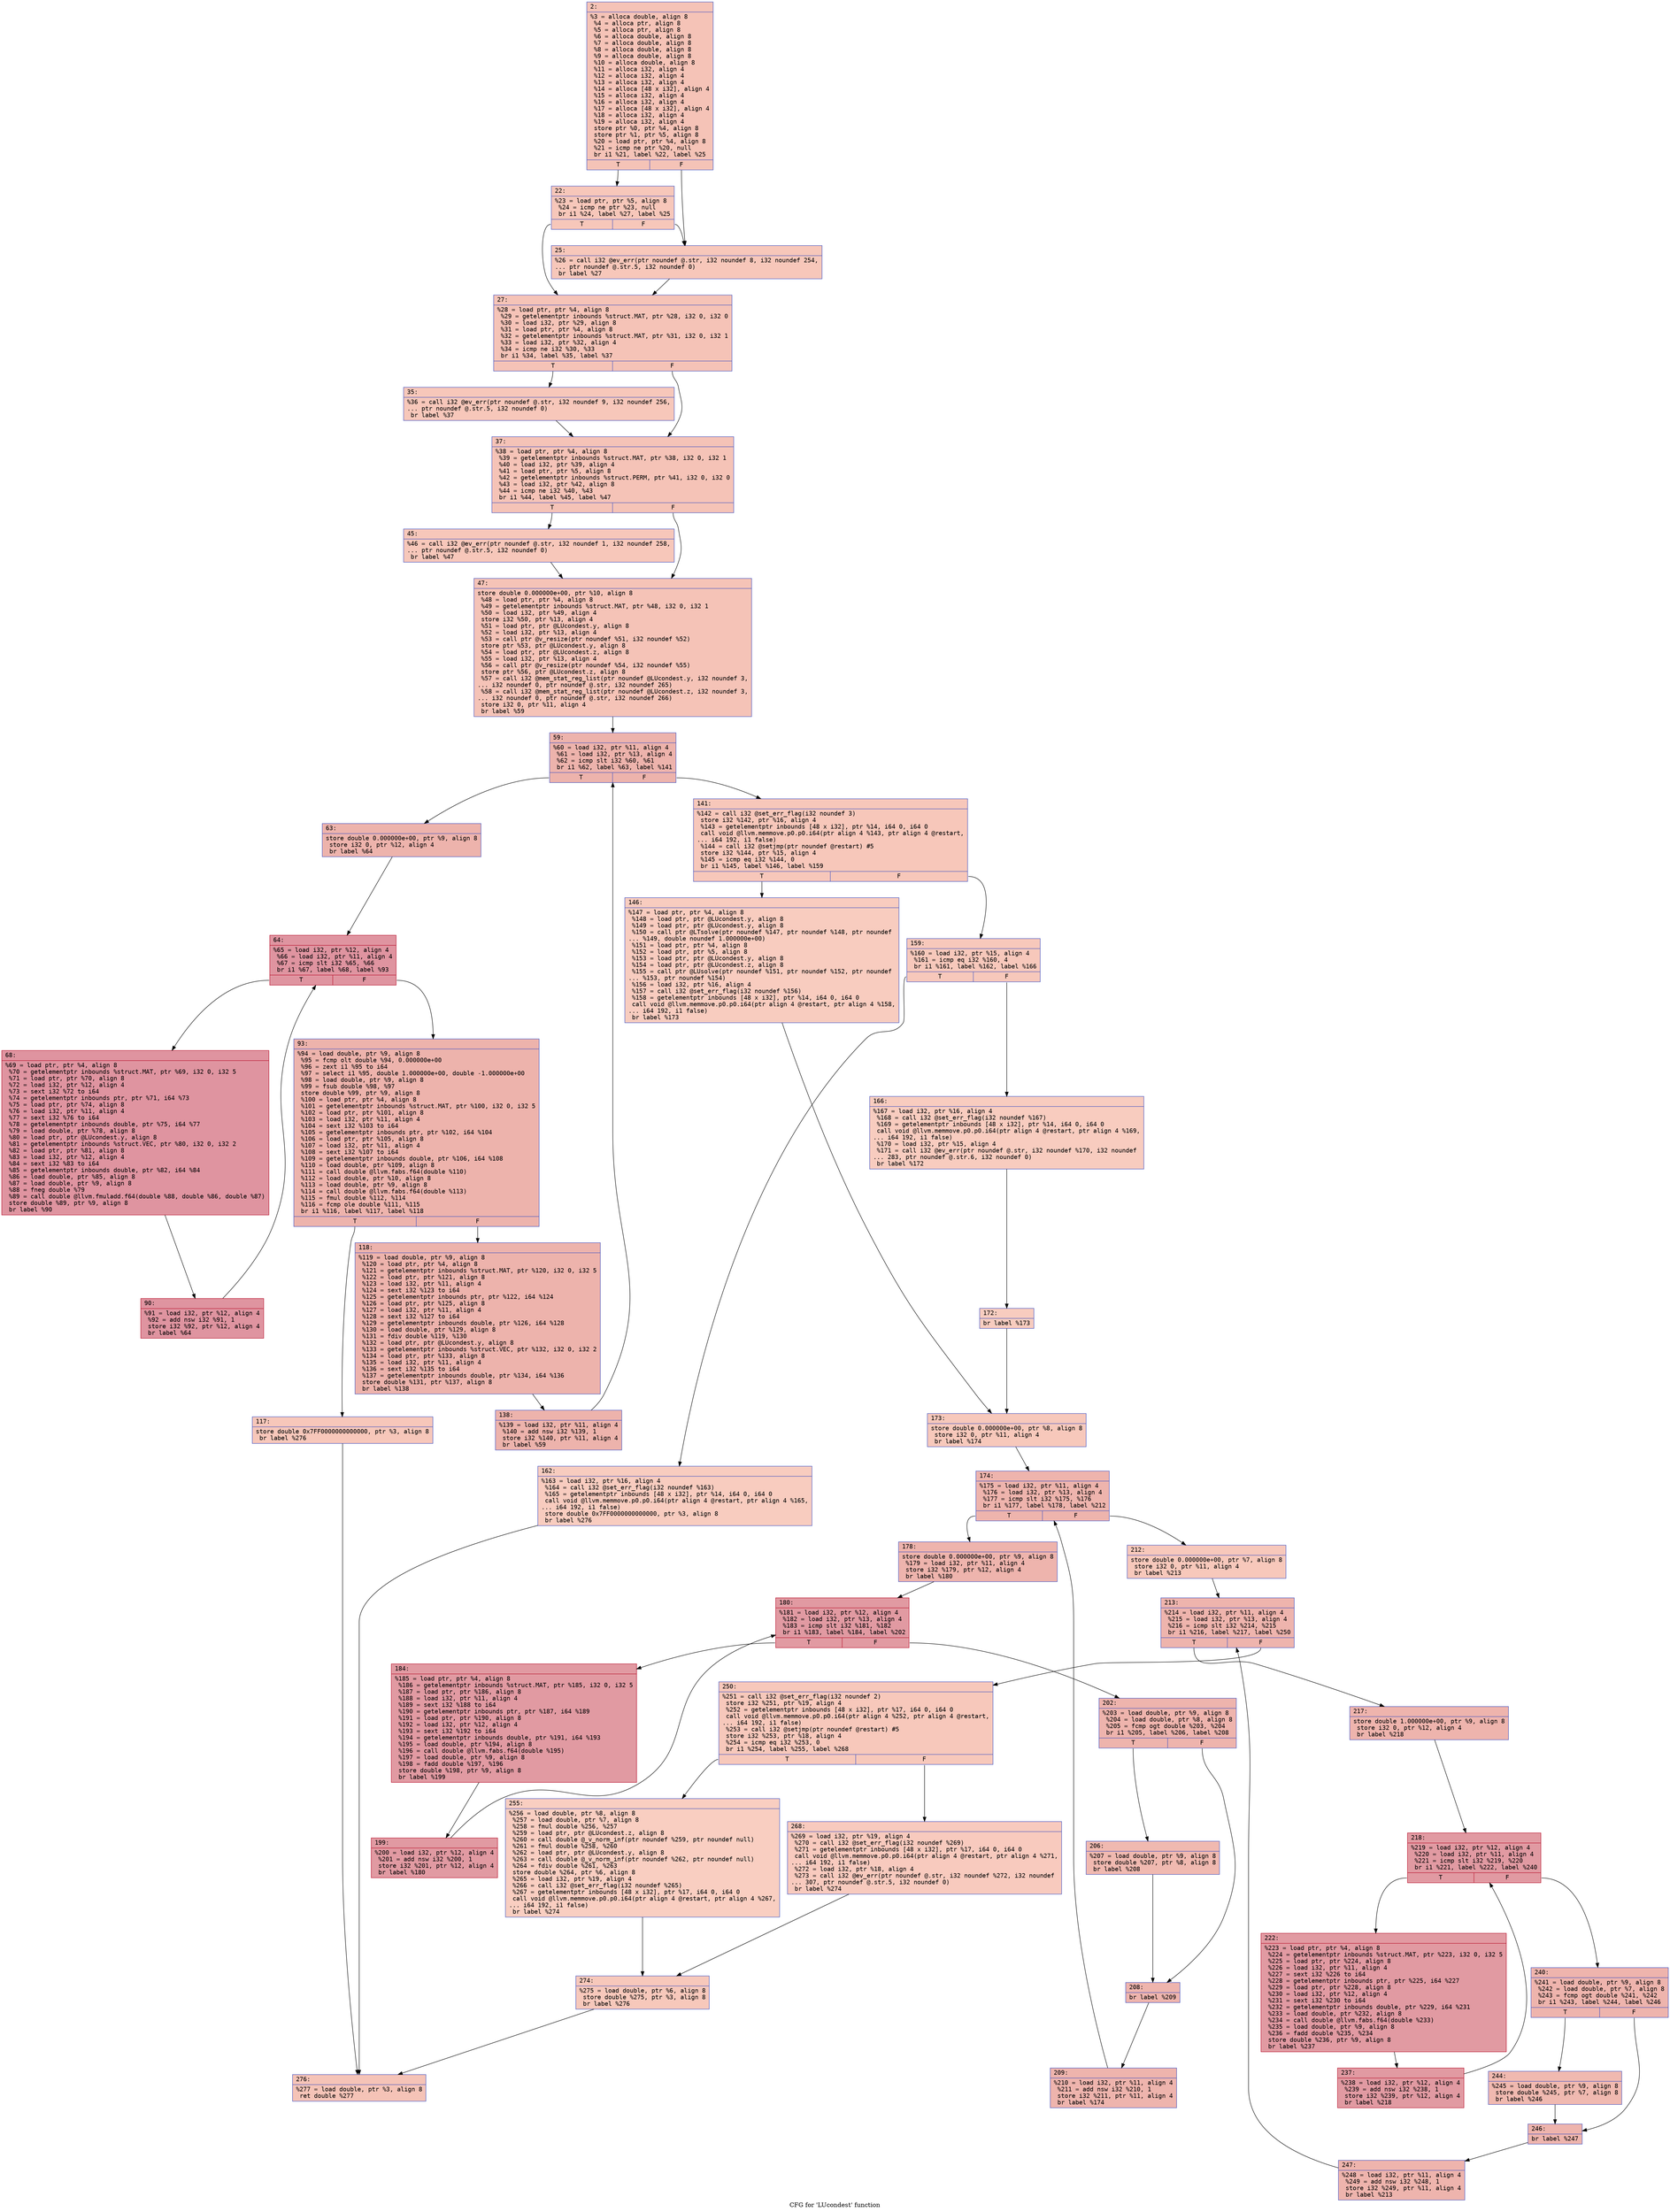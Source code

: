 digraph "CFG for 'LUcondest' function" {
	label="CFG for 'LUcondest' function";

	Node0x600002403bb0 [shape=record,color="#3d50c3ff", style=filled, fillcolor="#e8765c70" fontname="Courier",label="{2:\l|  %3 = alloca double, align 8\l  %4 = alloca ptr, align 8\l  %5 = alloca ptr, align 8\l  %6 = alloca double, align 8\l  %7 = alloca double, align 8\l  %8 = alloca double, align 8\l  %9 = alloca double, align 8\l  %10 = alloca double, align 8\l  %11 = alloca i32, align 4\l  %12 = alloca i32, align 4\l  %13 = alloca i32, align 4\l  %14 = alloca [48 x i32], align 4\l  %15 = alloca i32, align 4\l  %16 = alloca i32, align 4\l  %17 = alloca [48 x i32], align 4\l  %18 = alloca i32, align 4\l  %19 = alloca i32, align 4\l  store ptr %0, ptr %4, align 8\l  store ptr %1, ptr %5, align 8\l  %20 = load ptr, ptr %4, align 8\l  %21 = icmp ne ptr %20, null\l  br i1 %21, label %22, label %25\l|{<s0>T|<s1>F}}"];
	Node0x600002403bb0:s0 -> Node0x600002403c00[tooltip="2 -> 22\nProbability 62.50%" ];
	Node0x600002403bb0:s1 -> Node0x600002403c50[tooltip="2 -> 25\nProbability 37.50%" ];
	Node0x600002403c00 [shape=record,color="#3d50c3ff", style=filled, fillcolor="#ec7f6370" fontname="Courier",label="{22:\l|  %23 = load ptr, ptr %5, align 8\l  %24 = icmp ne ptr %23, null\l  br i1 %24, label %27, label %25\l|{<s0>T|<s1>F}}"];
	Node0x600002403c00:s0 -> Node0x600002403ca0[tooltip="22 -> 27\nProbability 62.50%" ];
	Node0x600002403c00:s1 -> Node0x600002403c50[tooltip="22 -> 25\nProbability 37.50%" ];
	Node0x600002403c50 [shape=record,color="#3d50c3ff", style=filled, fillcolor="#ec7f6370" fontname="Courier",label="{25:\l|  %26 = call i32 @ev_err(ptr noundef @.str, i32 noundef 8, i32 noundef 254,\l... ptr noundef @.str.5, i32 noundef 0)\l  br label %27\l}"];
	Node0x600002403c50 -> Node0x600002403ca0[tooltip="25 -> 27\nProbability 100.00%" ];
	Node0x600002403ca0 [shape=record,color="#3d50c3ff", style=filled, fillcolor="#e8765c70" fontname="Courier",label="{27:\l|  %28 = load ptr, ptr %4, align 8\l  %29 = getelementptr inbounds %struct.MAT, ptr %28, i32 0, i32 0\l  %30 = load i32, ptr %29, align 8\l  %31 = load ptr, ptr %4, align 8\l  %32 = getelementptr inbounds %struct.MAT, ptr %31, i32 0, i32 1\l  %33 = load i32, ptr %32, align 4\l  %34 = icmp ne i32 %30, %33\l  br i1 %34, label %35, label %37\l|{<s0>T|<s1>F}}"];
	Node0x600002403ca0:s0 -> Node0x600002403cf0[tooltip="27 -> 35\nProbability 50.00%" ];
	Node0x600002403ca0:s1 -> Node0x600002403d40[tooltip="27 -> 37\nProbability 50.00%" ];
	Node0x600002403cf0 [shape=record,color="#3d50c3ff", style=filled, fillcolor="#ec7f6370" fontname="Courier",label="{35:\l|  %36 = call i32 @ev_err(ptr noundef @.str, i32 noundef 9, i32 noundef 256,\l... ptr noundef @.str.5, i32 noundef 0)\l  br label %37\l}"];
	Node0x600002403cf0 -> Node0x600002403d40[tooltip="35 -> 37\nProbability 100.00%" ];
	Node0x600002403d40 [shape=record,color="#3d50c3ff", style=filled, fillcolor="#e8765c70" fontname="Courier",label="{37:\l|  %38 = load ptr, ptr %4, align 8\l  %39 = getelementptr inbounds %struct.MAT, ptr %38, i32 0, i32 1\l  %40 = load i32, ptr %39, align 4\l  %41 = load ptr, ptr %5, align 8\l  %42 = getelementptr inbounds %struct.PERM, ptr %41, i32 0, i32 0\l  %43 = load i32, ptr %42, align 8\l  %44 = icmp ne i32 %40, %43\l  br i1 %44, label %45, label %47\l|{<s0>T|<s1>F}}"];
	Node0x600002403d40:s0 -> Node0x600002403d90[tooltip="37 -> 45\nProbability 50.00%" ];
	Node0x600002403d40:s1 -> Node0x600002403de0[tooltip="37 -> 47\nProbability 50.00%" ];
	Node0x600002403d90 [shape=record,color="#3d50c3ff", style=filled, fillcolor="#ec7f6370" fontname="Courier",label="{45:\l|  %46 = call i32 @ev_err(ptr noundef @.str, i32 noundef 1, i32 noundef 258,\l... ptr noundef @.str.5, i32 noundef 0)\l  br label %47\l}"];
	Node0x600002403d90 -> Node0x600002403de0[tooltip="45 -> 47\nProbability 100.00%" ];
	Node0x600002403de0 [shape=record,color="#3d50c3ff", style=filled, fillcolor="#e8765c70" fontname="Courier",label="{47:\l|  store double 0.000000e+00, ptr %10, align 8\l  %48 = load ptr, ptr %4, align 8\l  %49 = getelementptr inbounds %struct.MAT, ptr %48, i32 0, i32 1\l  %50 = load i32, ptr %49, align 4\l  store i32 %50, ptr %13, align 4\l  %51 = load ptr, ptr @LUcondest.y, align 8\l  %52 = load i32, ptr %13, align 4\l  %53 = call ptr @v_resize(ptr noundef %51, i32 noundef %52)\l  store ptr %53, ptr @LUcondest.y, align 8\l  %54 = load ptr, ptr @LUcondest.z, align 8\l  %55 = load i32, ptr %13, align 4\l  %56 = call ptr @v_resize(ptr noundef %54, i32 noundef %55)\l  store ptr %56, ptr @LUcondest.z, align 8\l  %57 = call i32 @mem_stat_reg_list(ptr noundef @LUcondest.y, i32 noundef 3,\l... i32 noundef 0, ptr noundef @.str, i32 noundef 265)\l  %58 = call i32 @mem_stat_reg_list(ptr noundef @LUcondest.z, i32 noundef 3,\l... i32 noundef 0, ptr noundef @.str, i32 noundef 266)\l  store i32 0, ptr %11, align 4\l  br label %59\l}"];
	Node0x600002403de0 -> Node0x600002403e30[tooltip="47 -> 59\nProbability 100.00%" ];
	Node0x600002403e30 [shape=record,color="#3d50c3ff", style=filled, fillcolor="#d6524470" fontname="Courier",label="{59:\l|  %60 = load i32, ptr %11, align 4\l  %61 = load i32, ptr %13, align 4\l  %62 = icmp slt i32 %60, %61\l  br i1 %62, label %63, label %141\l|{<s0>T|<s1>F}}"];
	Node0x600002403e30:s0 -> Node0x600002403e80[tooltip="59 -> 63\nProbability 96.88%" ];
	Node0x600002403e30:s1 -> Node0x600002404140[tooltip="59 -> 141\nProbability 3.12%" ];
	Node0x600002403e80 [shape=record,color="#3d50c3ff", style=filled, fillcolor="#d6524470" fontname="Courier",label="{63:\l|  store double 0.000000e+00, ptr %9, align 8\l  store i32 0, ptr %12, align 4\l  br label %64\l}"];
	Node0x600002403e80 -> Node0x600002403ed0[tooltip="63 -> 64\nProbability 100.00%" ];
	Node0x600002403ed0 [shape=record,color="#b70d28ff", style=filled, fillcolor="#b70d2870" fontname="Courier",label="{64:\l|  %65 = load i32, ptr %12, align 4\l  %66 = load i32, ptr %11, align 4\l  %67 = icmp slt i32 %65, %66\l  br i1 %67, label %68, label %93\l|{<s0>T|<s1>F}}"];
	Node0x600002403ed0:s0 -> Node0x600002403f20[tooltip="64 -> 68\nProbability 96.88%" ];
	Node0x600002403ed0:s1 -> Node0x600002404000[tooltip="64 -> 93\nProbability 3.12%" ];
	Node0x600002403f20 [shape=record,color="#b70d28ff", style=filled, fillcolor="#b70d2870" fontname="Courier",label="{68:\l|  %69 = load ptr, ptr %4, align 8\l  %70 = getelementptr inbounds %struct.MAT, ptr %69, i32 0, i32 5\l  %71 = load ptr, ptr %70, align 8\l  %72 = load i32, ptr %12, align 4\l  %73 = sext i32 %72 to i64\l  %74 = getelementptr inbounds ptr, ptr %71, i64 %73\l  %75 = load ptr, ptr %74, align 8\l  %76 = load i32, ptr %11, align 4\l  %77 = sext i32 %76 to i64\l  %78 = getelementptr inbounds double, ptr %75, i64 %77\l  %79 = load double, ptr %78, align 8\l  %80 = load ptr, ptr @LUcondest.y, align 8\l  %81 = getelementptr inbounds %struct.VEC, ptr %80, i32 0, i32 2\l  %82 = load ptr, ptr %81, align 8\l  %83 = load i32, ptr %12, align 4\l  %84 = sext i32 %83 to i64\l  %85 = getelementptr inbounds double, ptr %82, i64 %84\l  %86 = load double, ptr %85, align 8\l  %87 = load double, ptr %9, align 8\l  %88 = fneg double %79\l  %89 = call double @llvm.fmuladd.f64(double %88, double %86, double %87)\l  store double %89, ptr %9, align 8\l  br label %90\l}"];
	Node0x600002403f20 -> Node0x600002403f70[tooltip="68 -> 90\nProbability 100.00%" ];
	Node0x600002403f70 [shape=record,color="#b70d28ff", style=filled, fillcolor="#b70d2870" fontname="Courier",label="{90:\l|  %91 = load i32, ptr %12, align 4\l  %92 = add nsw i32 %91, 1\l  store i32 %92, ptr %12, align 4\l  br label %64\l}"];
	Node0x600002403f70 -> Node0x600002403ed0[tooltip="90 -> 64\nProbability 100.00%" ];
	Node0x600002404000 [shape=record,color="#3d50c3ff", style=filled, fillcolor="#d6524470" fontname="Courier",label="{93:\l|  %94 = load double, ptr %9, align 8\l  %95 = fcmp olt double %94, 0.000000e+00\l  %96 = zext i1 %95 to i64\l  %97 = select i1 %95, double 1.000000e+00, double -1.000000e+00\l  %98 = load double, ptr %9, align 8\l  %99 = fsub double %98, %97\l  store double %99, ptr %9, align 8\l  %100 = load ptr, ptr %4, align 8\l  %101 = getelementptr inbounds %struct.MAT, ptr %100, i32 0, i32 5\l  %102 = load ptr, ptr %101, align 8\l  %103 = load i32, ptr %11, align 4\l  %104 = sext i32 %103 to i64\l  %105 = getelementptr inbounds ptr, ptr %102, i64 %104\l  %106 = load ptr, ptr %105, align 8\l  %107 = load i32, ptr %11, align 4\l  %108 = sext i32 %107 to i64\l  %109 = getelementptr inbounds double, ptr %106, i64 %108\l  %110 = load double, ptr %109, align 8\l  %111 = call double @llvm.fabs.f64(double %110)\l  %112 = load double, ptr %10, align 8\l  %113 = load double, ptr %9, align 8\l  %114 = call double @llvm.fabs.f64(double %113)\l  %115 = fmul double %112, %114\l  %116 = fcmp ole double %111, %115\l  br i1 %116, label %117, label %118\l|{<s0>T|<s1>F}}"];
	Node0x600002404000:s0 -> Node0x600002404050[tooltip="93 -> 117\nProbability 3.12%" ];
	Node0x600002404000:s1 -> Node0x6000024040a0[tooltip="93 -> 118\nProbability 96.88%" ];
	Node0x600002404050 [shape=record,color="#3d50c3ff", style=filled, fillcolor="#ec7f6370" fontname="Courier",label="{117:\l|  store double 0x7FF0000000000000, ptr %3, align 8\l  br label %276\l}"];
	Node0x600002404050 -> Node0x600002404aa0[tooltip="117 -> 276\nProbability 100.00%" ];
	Node0x6000024040a0 [shape=record,color="#3d50c3ff", style=filled, fillcolor="#d6524470" fontname="Courier",label="{118:\l|  %119 = load double, ptr %9, align 8\l  %120 = load ptr, ptr %4, align 8\l  %121 = getelementptr inbounds %struct.MAT, ptr %120, i32 0, i32 5\l  %122 = load ptr, ptr %121, align 8\l  %123 = load i32, ptr %11, align 4\l  %124 = sext i32 %123 to i64\l  %125 = getelementptr inbounds ptr, ptr %122, i64 %124\l  %126 = load ptr, ptr %125, align 8\l  %127 = load i32, ptr %11, align 4\l  %128 = sext i32 %127 to i64\l  %129 = getelementptr inbounds double, ptr %126, i64 %128\l  %130 = load double, ptr %129, align 8\l  %131 = fdiv double %119, %130\l  %132 = load ptr, ptr @LUcondest.y, align 8\l  %133 = getelementptr inbounds %struct.VEC, ptr %132, i32 0, i32 2\l  %134 = load ptr, ptr %133, align 8\l  %135 = load i32, ptr %11, align 4\l  %136 = sext i32 %135 to i64\l  %137 = getelementptr inbounds double, ptr %134, i64 %136\l  store double %131, ptr %137, align 8\l  br label %138\l}"];
	Node0x6000024040a0 -> Node0x6000024040f0[tooltip="118 -> 138\nProbability 100.00%" ];
	Node0x6000024040f0 [shape=record,color="#3d50c3ff", style=filled, fillcolor="#d6524470" fontname="Courier",label="{138:\l|  %139 = load i32, ptr %11, align 4\l  %140 = add nsw i32 %139, 1\l  store i32 %140, ptr %11, align 4\l  br label %59\l}"];
	Node0x6000024040f0 -> Node0x600002403e30[tooltip="138 -> 59\nProbability 100.00%" ];
	Node0x600002404140 [shape=record,color="#3d50c3ff", style=filled, fillcolor="#ec7f6370" fontname="Courier",label="{141:\l|  %142 = call i32 @set_err_flag(i32 noundef 3)\l  store i32 %142, ptr %16, align 4\l  %143 = getelementptr inbounds [48 x i32], ptr %14, i64 0, i64 0\l  call void @llvm.memmove.p0.p0.i64(ptr align 4 %143, ptr align 4 @restart,\l... i64 192, i1 false)\l  %144 = call i32 @setjmp(ptr noundef @restart) #5\l  store i32 %144, ptr %15, align 4\l  %145 = icmp eq i32 %144, 0\l  br i1 %145, label %146, label %159\l|{<s0>T|<s1>F}}"];
	Node0x600002404140:s0 -> Node0x600002404190[tooltip="141 -> 146\nProbability 37.50%" ];
	Node0x600002404140:s1 -> Node0x6000024041e0[tooltip="141 -> 159\nProbability 62.50%" ];
	Node0x600002404190 [shape=record,color="#3d50c3ff", style=filled, fillcolor="#f08b6e70" fontname="Courier",label="{146:\l|  %147 = load ptr, ptr %4, align 8\l  %148 = load ptr, ptr @LUcondest.y, align 8\l  %149 = load ptr, ptr @LUcondest.y, align 8\l  %150 = call ptr @LTsolve(ptr noundef %147, ptr noundef %148, ptr noundef\l... %149, double noundef 1.000000e+00)\l  %151 = load ptr, ptr %4, align 8\l  %152 = load ptr, ptr %5, align 8\l  %153 = load ptr, ptr @LUcondest.y, align 8\l  %154 = load ptr, ptr @LUcondest.z, align 8\l  %155 = call ptr @LUsolve(ptr noundef %151, ptr noundef %152, ptr noundef\l... %153, ptr noundef %154)\l  %156 = load i32, ptr %16, align 4\l  %157 = call i32 @set_err_flag(i32 noundef %156)\l  %158 = getelementptr inbounds [48 x i32], ptr %14, i64 0, i64 0\l  call void @llvm.memmove.p0.p0.i64(ptr align 4 @restart, ptr align 4 %158,\l... i64 192, i1 false)\l  br label %173\l}"];
	Node0x600002404190 -> Node0x600002404320[tooltip="146 -> 173\nProbability 100.00%" ];
	Node0x6000024041e0 [shape=record,color="#3d50c3ff", style=filled, fillcolor="#ed836670" fontname="Courier",label="{159:\l|  %160 = load i32, ptr %15, align 4\l  %161 = icmp eq i32 %160, 4\l  br i1 %161, label %162, label %166\l|{<s0>T|<s1>F}}"];
	Node0x6000024041e0:s0 -> Node0x600002404230[tooltip="159 -> 162\nProbability 50.00%" ];
	Node0x6000024041e0:s1 -> Node0x600002404280[tooltip="159 -> 166\nProbability 50.00%" ];
	Node0x600002404230 [shape=record,color="#3d50c3ff", style=filled, fillcolor="#f08b6e70" fontname="Courier",label="{162:\l|  %163 = load i32, ptr %16, align 4\l  %164 = call i32 @set_err_flag(i32 noundef %163)\l  %165 = getelementptr inbounds [48 x i32], ptr %14, i64 0, i64 0\l  call void @llvm.memmove.p0.p0.i64(ptr align 4 @restart, ptr align 4 %165,\l... i64 192, i1 false)\l  store double 0x7FF0000000000000, ptr %3, align 8\l  br label %276\l}"];
	Node0x600002404230 -> Node0x600002404aa0[tooltip="162 -> 276\nProbability 100.00%" ];
	Node0x600002404280 [shape=record,color="#3d50c3ff", style=filled, fillcolor="#f08b6e70" fontname="Courier",label="{166:\l|  %167 = load i32, ptr %16, align 4\l  %168 = call i32 @set_err_flag(i32 noundef %167)\l  %169 = getelementptr inbounds [48 x i32], ptr %14, i64 0, i64 0\l  call void @llvm.memmove.p0.p0.i64(ptr align 4 @restart, ptr align 4 %169,\l... i64 192, i1 false)\l  %170 = load i32, ptr %15, align 4\l  %171 = call i32 @ev_err(ptr noundef @.str, i32 noundef %170, i32 noundef\l... 283, ptr noundef @.str.6, i32 noundef 0)\l  br label %172\l}"];
	Node0x600002404280 -> Node0x6000024042d0[tooltip="166 -> 172\nProbability 100.00%" ];
	Node0x6000024042d0 [shape=record,color="#3d50c3ff", style=filled, fillcolor="#f08b6e70" fontname="Courier",label="{172:\l|  br label %173\l}"];
	Node0x6000024042d0 -> Node0x600002404320[tooltip="172 -> 173\nProbability 100.00%" ];
	Node0x600002404320 [shape=record,color="#3d50c3ff", style=filled, fillcolor="#ed836670" fontname="Courier",label="{173:\l|  store double 0.000000e+00, ptr %8, align 8\l  store i32 0, ptr %11, align 4\l  br label %174\l}"];
	Node0x600002404320 -> Node0x600002404370[tooltip="173 -> 174\nProbability 100.00%" ];
	Node0x600002404370 [shape=record,color="#3d50c3ff", style=filled, fillcolor="#d8564670" fontname="Courier",label="{174:\l|  %175 = load i32, ptr %11, align 4\l  %176 = load i32, ptr %13, align 4\l  %177 = icmp slt i32 %175, %176\l  br i1 %177, label %178, label %212\l|{<s0>T|<s1>F}}"];
	Node0x600002404370:s0 -> Node0x6000024043c0[tooltip="174 -> 178\nProbability 96.88%" ];
	Node0x600002404370:s1 -> Node0x600002404640[tooltip="174 -> 212\nProbability 3.12%" ];
	Node0x6000024043c0 [shape=record,color="#3d50c3ff", style=filled, fillcolor="#d8564670" fontname="Courier",label="{178:\l|  store double 0.000000e+00, ptr %9, align 8\l  %179 = load i32, ptr %11, align 4\l  store i32 %179, ptr %12, align 4\l  br label %180\l}"];
	Node0x6000024043c0 -> Node0x600002404410[tooltip="178 -> 180\nProbability 100.00%" ];
	Node0x600002404410 [shape=record,color="#b70d28ff", style=filled, fillcolor="#bb1b2c70" fontname="Courier",label="{180:\l|  %181 = load i32, ptr %12, align 4\l  %182 = load i32, ptr %13, align 4\l  %183 = icmp slt i32 %181, %182\l  br i1 %183, label %184, label %202\l|{<s0>T|<s1>F}}"];
	Node0x600002404410:s0 -> Node0x600002404460[tooltip="180 -> 184\nProbability 96.88%" ];
	Node0x600002404410:s1 -> Node0x600002404500[tooltip="180 -> 202\nProbability 3.12%" ];
	Node0x600002404460 [shape=record,color="#b70d28ff", style=filled, fillcolor="#bb1b2c70" fontname="Courier",label="{184:\l|  %185 = load ptr, ptr %4, align 8\l  %186 = getelementptr inbounds %struct.MAT, ptr %185, i32 0, i32 5\l  %187 = load ptr, ptr %186, align 8\l  %188 = load i32, ptr %11, align 4\l  %189 = sext i32 %188 to i64\l  %190 = getelementptr inbounds ptr, ptr %187, i64 %189\l  %191 = load ptr, ptr %190, align 8\l  %192 = load i32, ptr %12, align 4\l  %193 = sext i32 %192 to i64\l  %194 = getelementptr inbounds double, ptr %191, i64 %193\l  %195 = load double, ptr %194, align 8\l  %196 = call double @llvm.fabs.f64(double %195)\l  %197 = load double, ptr %9, align 8\l  %198 = fadd double %197, %196\l  store double %198, ptr %9, align 8\l  br label %199\l}"];
	Node0x600002404460 -> Node0x6000024044b0[tooltip="184 -> 199\nProbability 100.00%" ];
	Node0x6000024044b0 [shape=record,color="#b70d28ff", style=filled, fillcolor="#bb1b2c70" fontname="Courier",label="{199:\l|  %200 = load i32, ptr %12, align 4\l  %201 = add nsw i32 %200, 1\l  store i32 %201, ptr %12, align 4\l  br label %180\l}"];
	Node0x6000024044b0 -> Node0x600002404410[tooltip="199 -> 180\nProbability 100.00%" ];
	Node0x600002404500 [shape=record,color="#3d50c3ff", style=filled, fillcolor="#d8564670" fontname="Courier",label="{202:\l|  %203 = load double, ptr %9, align 8\l  %204 = load double, ptr %8, align 8\l  %205 = fcmp ogt double %203, %204\l  br i1 %205, label %206, label %208\l|{<s0>T|<s1>F}}"];
	Node0x600002404500:s0 -> Node0x600002404550[tooltip="202 -> 206\nProbability 50.00%" ];
	Node0x600002404500:s1 -> Node0x6000024045a0[tooltip="202 -> 208\nProbability 50.00%" ];
	Node0x600002404550 [shape=record,color="#3d50c3ff", style=filled, fillcolor="#de614d70" fontname="Courier",label="{206:\l|  %207 = load double, ptr %9, align 8\l  store double %207, ptr %8, align 8\l  br label %208\l}"];
	Node0x600002404550 -> Node0x6000024045a0[tooltip="206 -> 208\nProbability 100.00%" ];
	Node0x6000024045a0 [shape=record,color="#3d50c3ff", style=filled, fillcolor="#d8564670" fontname="Courier",label="{208:\l|  br label %209\l}"];
	Node0x6000024045a0 -> Node0x6000024045f0[tooltip="208 -> 209\nProbability 100.00%" ];
	Node0x6000024045f0 [shape=record,color="#3d50c3ff", style=filled, fillcolor="#d8564670" fontname="Courier",label="{209:\l|  %210 = load i32, ptr %11, align 4\l  %211 = add nsw i32 %210, 1\l  store i32 %211, ptr %11, align 4\l  br label %174\l}"];
	Node0x6000024045f0 -> Node0x600002404370[tooltip="209 -> 174\nProbability 100.00%" ];
	Node0x600002404640 [shape=record,color="#3d50c3ff", style=filled, fillcolor="#ed836670" fontname="Courier",label="{212:\l|  store double 0.000000e+00, ptr %7, align 8\l  store i32 0, ptr %11, align 4\l  br label %213\l}"];
	Node0x600002404640 -> Node0x600002404690[tooltip="212 -> 213\nProbability 100.00%" ];
	Node0x600002404690 [shape=record,color="#3d50c3ff", style=filled, fillcolor="#d8564670" fontname="Courier",label="{213:\l|  %214 = load i32, ptr %11, align 4\l  %215 = load i32, ptr %13, align 4\l  %216 = icmp slt i32 %214, %215\l  br i1 %216, label %217, label %250\l|{<s0>T|<s1>F}}"];
	Node0x600002404690:s0 -> Node0x6000024046e0[tooltip="213 -> 217\nProbability 96.88%" ];
	Node0x600002404690:s1 -> Node0x600002404960[tooltip="213 -> 250\nProbability 3.12%" ];
	Node0x6000024046e0 [shape=record,color="#3d50c3ff", style=filled, fillcolor="#d8564670" fontname="Courier",label="{217:\l|  store double 1.000000e+00, ptr %9, align 8\l  store i32 0, ptr %12, align 4\l  br label %218\l}"];
	Node0x6000024046e0 -> Node0x600002404730[tooltip="217 -> 218\nProbability 100.00%" ];
	Node0x600002404730 [shape=record,color="#b70d28ff", style=filled, fillcolor="#bb1b2c70" fontname="Courier",label="{218:\l|  %219 = load i32, ptr %12, align 4\l  %220 = load i32, ptr %11, align 4\l  %221 = icmp slt i32 %219, %220\l  br i1 %221, label %222, label %240\l|{<s0>T|<s1>F}}"];
	Node0x600002404730:s0 -> Node0x600002404780[tooltip="218 -> 222\nProbability 96.88%" ];
	Node0x600002404730:s1 -> Node0x600002404820[tooltip="218 -> 240\nProbability 3.12%" ];
	Node0x600002404780 [shape=record,color="#b70d28ff", style=filled, fillcolor="#bb1b2c70" fontname="Courier",label="{222:\l|  %223 = load ptr, ptr %4, align 8\l  %224 = getelementptr inbounds %struct.MAT, ptr %223, i32 0, i32 5\l  %225 = load ptr, ptr %224, align 8\l  %226 = load i32, ptr %11, align 4\l  %227 = sext i32 %226 to i64\l  %228 = getelementptr inbounds ptr, ptr %225, i64 %227\l  %229 = load ptr, ptr %228, align 8\l  %230 = load i32, ptr %12, align 4\l  %231 = sext i32 %230 to i64\l  %232 = getelementptr inbounds double, ptr %229, i64 %231\l  %233 = load double, ptr %232, align 8\l  %234 = call double @llvm.fabs.f64(double %233)\l  %235 = load double, ptr %9, align 8\l  %236 = fadd double %235, %234\l  store double %236, ptr %9, align 8\l  br label %237\l}"];
	Node0x600002404780 -> Node0x6000024047d0[tooltip="222 -> 237\nProbability 100.00%" ];
	Node0x6000024047d0 [shape=record,color="#b70d28ff", style=filled, fillcolor="#bb1b2c70" fontname="Courier",label="{237:\l|  %238 = load i32, ptr %12, align 4\l  %239 = add nsw i32 %238, 1\l  store i32 %239, ptr %12, align 4\l  br label %218\l}"];
	Node0x6000024047d0 -> Node0x600002404730[tooltip="237 -> 218\nProbability 100.00%" ];
	Node0x600002404820 [shape=record,color="#3d50c3ff", style=filled, fillcolor="#d8564670" fontname="Courier",label="{240:\l|  %241 = load double, ptr %9, align 8\l  %242 = load double, ptr %7, align 8\l  %243 = fcmp ogt double %241, %242\l  br i1 %243, label %244, label %246\l|{<s0>T|<s1>F}}"];
	Node0x600002404820:s0 -> Node0x600002404870[tooltip="240 -> 244\nProbability 50.00%" ];
	Node0x600002404820:s1 -> Node0x6000024048c0[tooltip="240 -> 246\nProbability 50.00%" ];
	Node0x600002404870 [shape=record,color="#3d50c3ff", style=filled, fillcolor="#de614d70" fontname="Courier",label="{244:\l|  %245 = load double, ptr %9, align 8\l  store double %245, ptr %7, align 8\l  br label %246\l}"];
	Node0x600002404870 -> Node0x6000024048c0[tooltip="244 -> 246\nProbability 100.00%" ];
	Node0x6000024048c0 [shape=record,color="#3d50c3ff", style=filled, fillcolor="#d8564670" fontname="Courier",label="{246:\l|  br label %247\l}"];
	Node0x6000024048c0 -> Node0x600002404910[tooltip="246 -> 247\nProbability 100.00%" ];
	Node0x600002404910 [shape=record,color="#3d50c3ff", style=filled, fillcolor="#d8564670" fontname="Courier",label="{247:\l|  %248 = load i32, ptr %11, align 4\l  %249 = add nsw i32 %248, 1\l  store i32 %249, ptr %11, align 4\l  br label %213\l}"];
	Node0x600002404910 -> Node0x600002404690[tooltip="247 -> 213\nProbability 100.00%" ];
	Node0x600002404960 [shape=record,color="#3d50c3ff", style=filled, fillcolor="#ed836670" fontname="Courier",label="{250:\l|  %251 = call i32 @set_err_flag(i32 noundef 2)\l  store i32 %251, ptr %19, align 4\l  %252 = getelementptr inbounds [48 x i32], ptr %17, i64 0, i64 0\l  call void @llvm.memmove.p0.p0.i64(ptr align 4 %252, ptr align 4 @restart,\l... i64 192, i1 false)\l  %253 = call i32 @setjmp(ptr noundef @restart) #5\l  store i32 %253, ptr %18, align 4\l  %254 = icmp eq i32 %253, 0\l  br i1 %254, label %255, label %268\l|{<s0>T|<s1>F}}"];
	Node0x600002404960:s0 -> Node0x6000024049b0[tooltip="250 -> 255\nProbability 37.50%" ];
	Node0x600002404960:s1 -> Node0x600002404a00[tooltip="250 -> 268\nProbability 62.50%" ];
	Node0x6000024049b0 [shape=record,color="#3d50c3ff", style=filled, fillcolor="#f2907270" fontname="Courier",label="{255:\l|  %256 = load double, ptr %8, align 8\l  %257 = load double, ptr %7, align 8\l  %258 = fmul double %256, %257\l  %259 = load ptr, ptr @LUcondest.z, align 8\l  %260 = call double @_v_norm_inf(ptr noundef %259, ptr noundef null)\l  %261 = fmul double %258, %260\l  %262 = load ptr, ptr @LUcondest.y, align 8\l  %263 = call double @_v_norm_inf(ptr noundef %262, ptr noundef null)\l  %264 = fdiv double %261, %263\l  store double %264, ptr %6, align 8\l  %265 = load i32, ptr %19, align 4\l  %266 = call i32 @set_err_flag(i32 noundef %265)\l  %267 = getelementptr inbounds [48 x i32], ptr %17, i64 0, i64 0\l  call void @llvm.memmove.p0.p0.i64(ptr align 4 @restart, ptr align 4 %267,\l... i64 192, i1 false)\l  br label %274\l}"];
	Node0x6000024049b0 -> Node0x600002404a50[tooltip="255 -> 274\nProbability 100.00%" ];
	Node0x600002404a00 [shape=record,color="#3d50c3ff", style=filled, fillcolor="#ef886b70" fontname="Courier",label="{268:\l|  %269 = load i32, ptr %19, align 4\l  %270 = call i32 @set_err_flag(i32 noundef %269)\l  %271 = getelementptr inbounds [48 x i32], ptr %17, i64 0, i64 0\l  call void @llvm.memmove.p0.p0.i64(ptr align 4 @restart, ptr align 4 %271,\l... i64 192, i1 false)\l  %272 = load i32, ptr %18, align 4\l  %273 = call i32 @ev_err(ptr noundef @.str, i32 noundef %272, i32 noundef\l... 307, ptr noundef @.str.5, i32 noundef 0)\l  br label %274\l}"];
	Node0x600002404a00 -> Node0x600002404a50[tooltip="268 -> 274\nProbability 100.00%" ];
	Node0x600002404a50 [shape=record,color="#3d50c3ff", style=filled, fillcolor="#ed836670" fontname="Courier",label="{274:\l|  %275 = load double, ptr %6, align 8\l  store double %275, ptr %3, align 8\l  br label %276\l}"];
	Node0x600002404a50 -> Node0x600002404aa0[tooltip="274 -> 276\nProbability 100.00%" ];
	Node0x600002404aa0 [shape=record,color="#3d50c3ff", style=filled, fillcolor="#e8765c70" fontname="Courier",label="{276:\l|  %277 = load double, ptr %3, align 8\l  ret double %277\l}"];
}
